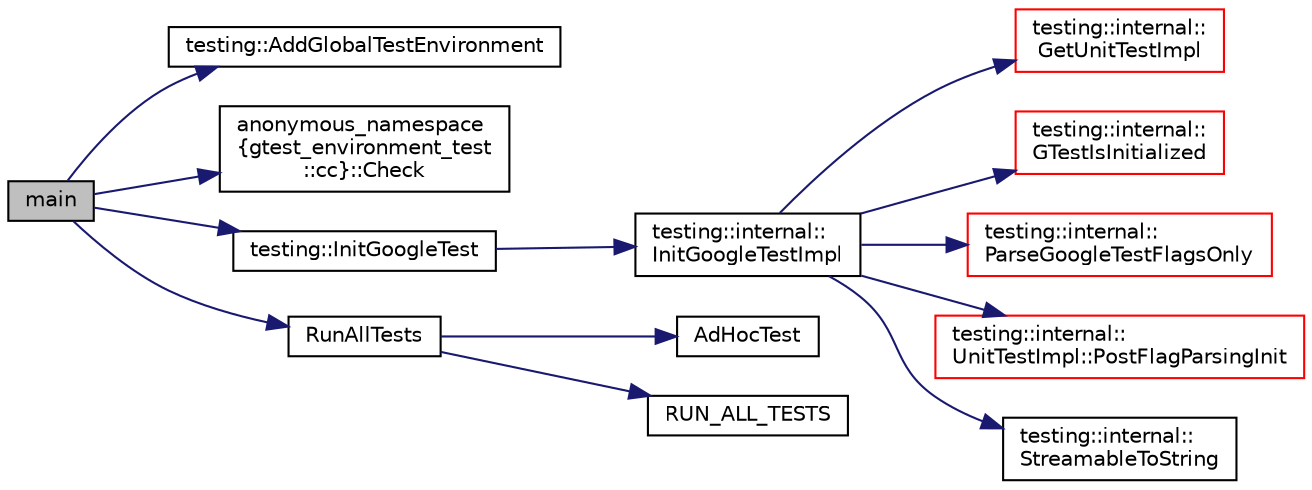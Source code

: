 digraph "main"
{
 // INTERACTIVE_SVG=YES
 // LATEX_PDF_SIZE
  bgcolor="transparent";
  edge [fontname="Helvetica",fontsize="10",labelfontname="Helvetica",labelfontsize="10"];
  node [fontname="Helvetica",fontsize="10",shape=record];
  rankdir="LR";
  Node1 [label="main",height=0.2,width=0.4,color="black", fillcolor="grey75", style="filled", fontcolor="black",tooltip=" "];
  Node1 -> Node2 [color="midnightblue",fontsize="10",style="solid",fontname="Helvetica"];
  Node2 [label="testing::AddGlobalTestEnvironment",height=0.2,width=0.4,color="black",URL="$d0/d75/namespacetesting.html#a460d7b998622e332392c1e00be3a60d5",tooltip=" "];
  Node1 -> Node3 [color="midnightblue",fontsize="10",style="solid",fontname="Helvetica"];
  Node3 [label="anonymous_namespace\l\{gtest_environment_test\l::cc\}::Check",height=0.2,width=0.4,color="black",URL="$d3/d4b/namespaceanonymous__namespace_02gtest__environment__test_8cc_03.html#a3dc95a1a281d8c5e115e33be30b9ff91",tooltip=" "];
  Node1 -> Node4 [color="midnightblue",fontsize="10",style="solid",fontname="Helvetica"];
  Node4 [label="testing::InitGoogleTest",height=0.2,width=0.4,color="black",URL="$d0/d75/namespacetesting.html#a2ba4fda7f4d403cbcdf289327009a2da",tooltip=" "];
  Node4 -> Node5 [color="midnightblue",fontsize="10",style="solid",fontname="Helvetica"];
  Node5 [label="testing::internal::\lInitGoogleTestImpl",height=0.2,width=0.4,color="black",URL="$d0/da7/namespacetesting_1_1internal.html#ac3c6fa93391768aa91c6238b31aaeeb5",tooltip=" "];
  Node5 -> Node6 [color="midnightblue",fontsize="10",style="solid",fontname="Helvetica"];
  Node6 [label="testing::internal::\lGetUnitTestImpl",height=0.2,width=0.4,color="red",URL="$d0/da7/namespacetesting_1_1internal.html#a3ae874a4030c4aa27d77d67bf08d9e1d",tooltip=" "];
  Node5 -> Node10 [color="midnightblue",fontsize="10",style="solid",fontname="Helvetica"];
  Node10 [label="testing::internal::\lGTestIsInitialized",height=0.2,width=0.4,color="red",URL="$d0/da7/namespacetesting_1_1internal.html#a91e707e0d371fae0224ffd37f0d042af",tooltip=" "];
  Node5 -> Node12 [color="midnightblue",fontsize="10",style="solid",fontname="Helvetica"];
  Node12 [label="testing::internal::\lParseGoogleTestFlagsOnly",height=0.2,width=0.4,color="red",URL="$d0/da7/namespacetesting_1_1internal.html#a5655276556ac09c8d184920553da3e90",tooltip=" "];
  Node5 -> Node42 [color="midnightblue",fontsize="10",style="solid",fontname="Helvetica"];
  Node42 [label="testing::internal::\lUnitTestImpl::PostFlagParsingInit",height=0.2,width=0.4,color="red",URL="$d7/dda/classtesting_1_1internal_1_1_unit_test_impl.html#a3d68c6d1fdec822210f96171a3b57b47",tooltip=" "];
  Node5 -> Node41 [color="midnightblue",fontsize="10",style="solid",fontname="Helvetica"];
  Node41 [label="testing::internal::\lStreamableToString",height=0.2,width=0.4,color="black",URL="$d0/da7/namespacetesting_1_1internal.html#aad4beed95d0846e6ffc5da0978ef3bb9",tooltip=" "];
  Node1 -> Node72 [color="midnightblue",fontsize="10",style="solid",fontname="Helvetica"];
  Node72 [label="RunAllTests",height=0.2,width=0.4,color="black",URL="$de/db0/gtest__output__test___8cc.html#ae0ca194f6b730e168850ce3179ad4f63",tooltip=" "];
  Node72 -> Node73 [color="midnightblue",fontsize="10",style="solid",fontname="Helvetica"];
  Node73 [label="AdHocTest",height=0.2,width=0.4,color="black",URL="$de/db0/gtest__output__test___8cc.html#a36cd4d21174efaa3066237d716028d49",tooltip=" "];
  Node72 -> Node74 [color="midnightblue",fontsize="10",style="solid",fontname="Helvetica"];
  Node74 [label="RUN_ALL_TESTS",height=0.2,width=0.4,color="black",URL="$d8/d73/gtest_8h.html#a853a3792807489591d3d4a2f2ff9359f",tooltip=" "];
}
